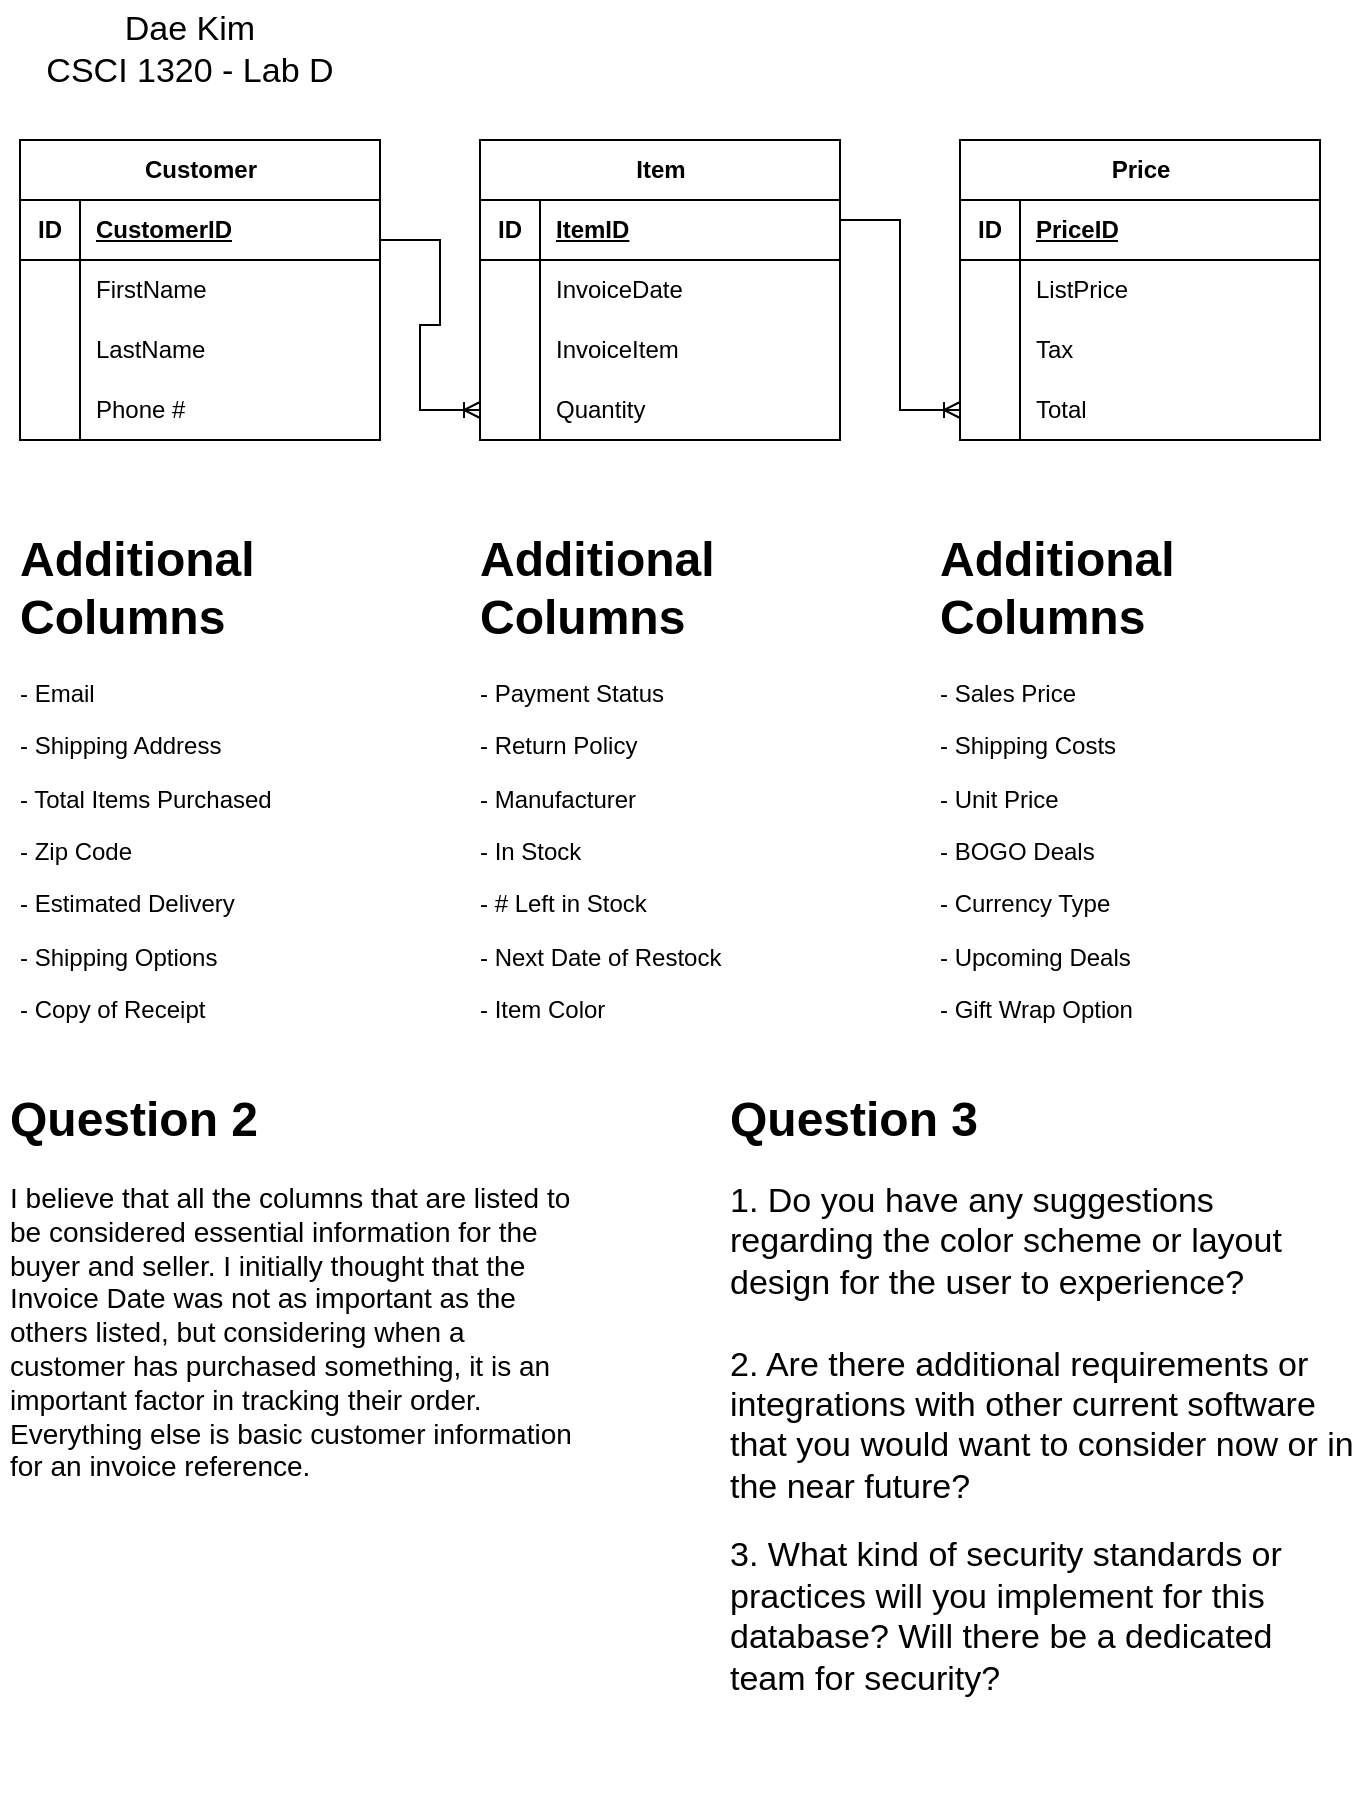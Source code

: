 <mxfile version="21.3.8" type="github">
  <diagram name="Page-1" id="cPFYDIt6cSk_nblVueXy">
    <mxGraphModel dx="1434" dy="707" grid="1" gridSize="10" guides="1" tooltips="1" connect="1" arrows="1" fold="1" page="1" pageScale="1" pageWidth="850" pageHeight="1100" math="0" shadow="0">
      <root>
        <mxCell id="0" />
        <mxCell id="1" parent="0" />
        <mxCell id="FNlmaIHmsqXyIJWMxyKv-1" value="Customer" style="shape=table;startSize=30;container=1;collapsible=1;childLayout=tableLayout;fixedRows=1;rowLines=0;fontStyle=1;align=center;resizeLast=1;html=1;" vertex="1" parent="1">
          <mxGeometry x="50" y="120" width="180" height="150" as="geometry" />
        </mxCell>
        <mxCell id="FNlmaIHmsqXyIJWMxyKv-2" value="" style="shape=tableRow;horizontal=0;startSize=0;swimlaneHead=0;swimlaneBody=0;fillColor=none;collapsible=0;dropTarget=0;points=[[0,0.5],[1,0.5]];portConstraint=eastwest;top=0;left=0;right=0;bottom=1;" vertex="1" parent="FNlmaIHmsqXyIJWMxyKv-1">
          <mxGeometry y="30" width="180" height="30" as="geometry" />
        </mxCell>
        <mxCell id="FNlmaIHmsqXyIJWMxyKv-3" value="ID" style="shape=partialRectangle;connectable=0;fillColor=none;top=0;left=0;bottom=0;right=0;fontStyle=1;overflow=hidden;whiteSpace=wrap;html=1;" vertex="1" parent="FNlmaIHmsqXyIJWMxyKv-2">
          <mxGeometry width="30" height="30" as="geometry">
            <mxRectangle width="30" height="30" as="alternateBounds" />
          </mxGeometry>
        </mxCell>
        <mxCell id="FNlmaIHmsqXyIJWMxyKv-4" value="CustomerID" style="shape=partialRectangle;connectable=0;fillColor=none;top=0;left=0;bottom=0;right=0;align=left;spacingLeft=6;fontStyle=5;overflow=hidden;whiteSpace=wrap;html=1;" vertex="1" parent="FNlmaIHmsqXyIJWMxyKv-2">
          <mxGeometry x="30" width="150" height="30" as="geometry">
            <mxRectangle width="150" height="30" as="alternateBounds" />
          </mxGeometry>
        </mxCell>
        <mxCell id="FNlmaIHmsqXyIJWMxyKv-5" value="" style="shape=tableRow;horizontal=0;startSize=0;swimlaneHead=0;swimlaneBody=0;fillColor=none;collapsible=0;dropTarget=0;points=[[0,0.5],[1,0.5]];portConstraint=eastwest;top=0;left=0;right=0;bottom=0;" vertex="1" parent="FNlmaIHmsqXyIJWMxyKv-1">
          <mxGeometry y="60" width="180" height="30" as="geometry" />
        </mxCell>
        <mxCell id="FNlmaIHmsqXyIJWMxyKv-6" value="" style="shape=partialRectangle;connectable=0;fillColor=none;top=0;left=0;bottom=0;right=0;editable=1;overflow=hidden;whiteSpace=wrap;html=1;" vertex="1" parent="FNlmaIHmsqXyIJWMxyKv-5">
          <mxGeometry width="30" height="30" as="geometry">
            <mxRectangle width="30" height="30" as="alternateBounds" />
          </mxGeometry>
        </mxCell>
        <mxCell id="FNlmaIHmsqXyIJWMxyKv-7" value="FirstName" style="shape=partialRectangle;connectable=0;fillColor=none;top=0;left=0;bottom=0;right=0;align=left;spacingLeft=6;overflow=hidden;whiteSpace=wrap;html=1;" vertex="1" parent="FNlmaIHmsqXyIJWMxyKv-5">
          <mxGeometry x="30" width="150" height="30" as="geometry">
            <mxRectangle width="150" height="30" as="alternateBounds" />
          </mxGeometry>
        </mxCell>
        <mxCell id="FNlmaIHmsqXyIJWMxyKv-8" value="" style="shape=tableRow;horizontal=0;startSize=0;swimlaneHead=0;swimlaneBody=0;fillColor=none;collapsible=0;dropTarget=0;points=[[0,0.5],[1,0.5]];portConstraint=eastwest;top=0;left=0;right=0;bottom=0;" vertex="1" parent="FNlmaIHmsqXyIJWMxyKv-1">
          <mxGeometry y="90" width="180" height="30" as="geometry" />
        </mxCell>
        <mxCell id="FNlmaIHmsqXyIJWMxyKv-9" value="" style="shape=partialRectangle;connectable=0;fillColor=none;top=0;left=0;bottom=0;right=0;editable=1;overflow=hidden;whiteSpace=wrap;html=1;" vertex="1" parent="FNlmaIHmsqXyIJWMxyKv-8">
          <mxGeometry width="30" height="30" as="geometry">
            <mxRectangle width="30" height="30" as="alternateBounds" />
          </mxGeometry>
        </mxCell>
        <mxCell id="FNlmaIHmsqXyIJWMxyKv-10" value="LastName" style="shape=partialRectangle;connectable=0;fillColor=none;top=0;left=0;bottom=0;right=0;align=left;spacingLeft=6;overflow=hidden;whiteSpace=wrap;html=1;" vertex="1" parent="FNlmaIHmsqXyIJWMxyKv-8">
          <mxGeometry x="30" width="150" height="30" as="geometry">
            <mxRectangle width="150" height="30" as="alternateBounds" />
          </mxGeometry>
        </mxCell>
        <mxCell id="FNlmaIHmsqXyIJWMxyKv-11" value="" style="shape=tableRow;horizontal=0;startSize=0;swimlaneHead=0;swimlaneBody=0;fillColor=none;collapsible=0;dropTarget=0;points=[[0,0.5],[1,0.5]];portConstraint=eastwest;top=0;left=0;right=0;bottom=0;" vertex="1" parent="FNlmaIHmsqXyIJWMxyKv-1">
          <mxGeometry y="120" width="180" height="30" as="geometry" />
        </mxCell>
        <mxCell id="FNlmaIHmsqXyIJWMxyKv-12" value="" style="shape=partialRectangle;connectable=0;fillColor=none;top=0;left=0;bottom=0;right=0;editable=1;overflow=hidden;whiteSpace=wrap;html=1;" vertex="1" parent="FNlmaIHmsqXyIJWMxyKv-11">
          <mxGeometry width="30" height="30" as="geometry">
            <mxRectangle width="30" height="30" as="alternateBounds" />
          </mxGeometry>
        </mxCell>
        <mxCell id="FNlmaIHmsqXyIJWMxyKv-13" value="Phone #" style="shape=partialRectangle;connectable=0;fillColor=none;top=0;left=0;bottom=0;right=0;align=left;spacingLeft=6;overflow=hidden;whiteSpace=wrap;html=1;" vertex="1" parent="FNlmaIHmsqXyIJWMxyKv-11">
          <mxGeometry x="30" width="150" height="30" as="geometry">
            <mxRectangle width="150" height="30" as="alternateBounds" />
          </mxGeometry>
        </mxCell>
        <mxCell id="FNlmaIHmsqXyIJWMxyKv-14" value="Item" style="shape=table;startSize=30;container=1;collapsible=1;childLayout=tableLayout;fixedRows=1;rowLines=0;fontStyle=1;align=center;resizeLast=1;html=1;" vertex="1" parent="1">
          <mxGeometry x="280" y="120" width="180" height="150" as="geometry" />
        </mxCell>
        <mxCell id="FNlmaIHmsqXyIJWMxyKv-15" value="" style="shape=tableRow;horizontal=0;startSize=0;swimlaneHead=0;swimlaneBody=0;fillColor=none;collapsible=0;dropTarget=0;points=[[0,0.5],[1,0.5]];portConstraint=eastwest;top=0;left=0;right=0;bottom=1;" vertex="1" parent="FNlmaIHmsqXyIJWMxyKv-14">
          <mxGeometry y="30" width="180" height="30" as="geometry" />
        </mxCell>
        <mxCell id="FNlmaIHmsqXyIJWMxyKv-16" value="ID" style="shape=partialRectangle;connectable=0;fillColor=none;top=0;left=0;bottom=0;right=0;fontStyle=1;overflow=hidden;whiteSpace=wrap;html=1;" vertex="1" parent="FNlmaIHmsqXyIJWMxyKv-15">
          <mxGeometry width="30" height="30" as="geometry">
            <mxRectangle width="30" height="30" as="alternateBounds" />
          </mxGeometry>
        </mxCell>
        <mxCell id="FNlmaIHmsqXyIJWMxyKv-17" value="ItemID" style="shape=partialRectangle;connectable=0;fillColor=none;top=0;left=0;bottom=0;right=0;align=left;spacingLeft=6;fontStyle=5;overflow=hidden;whiteSpace=wrap;html=1;" vertex="1" parent="FNlmaIHmsqXyIJWMxyKv-15">
          <mxGeometry x="30" width="150" height="30" as="geometry">
            <mxRectangle width="150" height="30" as="alternateBounds" />
          </mxGeometry>
        </mxCell>
        <mxCell id="FNlmaIHmsqXyIJWMxyKv-18" value="" style="shape=tableRow;horizontal=0;startSize=0;swimlaneHead=0;swimlaneBody=0;fillColor=none;collapsible=0;dropTarget=0;points=[[0,0.5],[1,0.5]];portConstraint=eastwest;top=0;left=0;right=0;bottom=0;" vertex="1" parent="FNlmaIHmsqXyIJWMxyKv-14">
          <mxGeometry y="60" width="180" height="30" as="geometry" />
        </mxCell>
        <mxCell id="FNlmaIHmsqXyIJWMxyKv-19" value="" style="shape=partialRectangle;connectable=0;fillColor=none;top=0;left=0;bottom=0;right=0;editable=1;overflow=hidden;whiteSpace=wrap;html=1;" vertex="1" parent="FNlmaIHmsqXyIJWMxyKv-18">
          <mxGeometry width="30" height="30" as="geometry">
            <mxRectangle width="30" height="30" as="alternateBounds" />
          </mxGeometry>
        </mxCell>
        <mxCell id="FNlmaIHmsqXyIJWMxyKv-20" value="InvoiceDate" style="shape=partialRectangle;connectable=0;fillColor=none;top=0;left=0;bottom=0;right=0;align=left;spacingLeft=6;overflow=hidden;whiteSpace=wrap;html=1;" vertex="1" parent="FNlmaIHmsqXyIJWMxyKv-18">
          <mxGeometry x="30" width="150" height="30" as="geometry">
            <mxRectangle width="150" height="30" as="alternateBounds" />
          </mxGeometry>
        </mxCell>
        <mxCell id="FNlmaIHmsqXyIJWMxyKv-21" value="" style="shape=tableRow;horizontal=0;startSize=0;swimlaneHead=0;swimlaneBody=0;fillColor=none;collapsible=0;dropTarget=0;points=[[0,0.5],[1,0.5]];portConstraint=eastwest;top=0;left=0;right=0;bottom=0;" vertex="1" parent="FNlmaIHmsqXyIJWMxyKv-14">
          <mxGeometry y="90" width="180" height="30" as="geometry" />
        </mxCell>
        <mxCell id="FNlmaIHmsqXyIJWMxyKv-22" value="" style="shape=partialRectangle;connectable=0;fillColor=none;top=0;left=0;bottom=0;right=0;editable=1;overflow=hidden;whiteSpace=wrap;html=1;" vertex="1" parent="FNlmaIHmsqXyIJWMxyKv-21">
          <mxGeometry width="30" height="30" as="geometry">
            <mxRectangle width="30" height="30" as="alternateBounds" />
          </mxGeometry>
        </mxCell>
        <mxCell id="FNlmaIHmsqXyIJWMxyKv-23" value="InvoiceItem" style="shape=partialRectangle;connectable=0;fillColor=none;top=0;left=0;bottom=0;right=0;align=left;spacingLeft=6;overflow=hidden;whiteSpace=wrap;html=1;" vertex="1" parent="FNlmaIHmsqXyIJWMxyKv-21">
          <mxGeometry x="30" width="150" height="30" as="geometry">
            <mxRectangle width="150" height="30" as="alternateBounds" />
          </mxGeometry>
        </mxCell>
        <mxCell id="FNlmaIHmsqXyIJWMxyKv-24" value="" style="shape=tableRow;horizontal=0;startSize=0;swimlaneHead=0;swimlaneBody=0;fillColor=none;collapsible=0;dropTarget=0;points=[[0,0.5],[1,0.5]];portConstraint=eastwest;top=0;left=0;right=0;bottom=0;" vertex="1" parent="FNlmaIHmsqXyIJWMxyKv-14">
          <mxGeometry y="120" width="180" height="30" as="geometry" />
        </mxCell>
        <mxCell id="FNlmaIHmsqXyIJWMxyKv-25" value="" style="shape=partialRectangle;connectable=0;fillColor=none;top=0;left=0;bottom=0;right=0;editable=1;overflow=hidden;whiteSpace=wrap;html=1;" vertex="1" parent="FNlmaIHmsqXyIJWMxyKv-24">
          <mxGeometry width="30" height="30" as="geometry">
            <mxRectangle width="30" height="30" as="alternateBounds" />
          </mxGeometry>
        </mxCell>
        <mxCell id="FNlmaIHmsqXyIJWMxyKv-26" value="Quantity" style="shape=partialRectangle;connectable=0;fillColor=none;top=0;left=0;bottom=0;right=0;align=left;spacingLeft=6;overflow=hidden;whiteSpace=wrap;html=1;" vertex="1" parent="FNlmaIHmsqXyIJWMxyKv-24">
          <mxGeometry x="30" width="150" height="30" as="geometry">
            <mxRectangle width="150" height="30" as="alternateBounds" />
          </mxGeometry>
        </mxCell>
        <mxCell id="FNlmaIHmsqXyIJWMxyKv-27" value="Price" style="shape=table;startSize=30;container=1;collapsible=1;childLayout=tableLayout;fixedRows=1;rowLines=0;fontStyle=1;align=center;resizeLast=1;html=1;" vertex="1" parent="1">
          <mxGeometry x="520" y="120" width="180" height="150" as="geometry" />
        </mxCell>
        <mxCell id="FNlmaIHmsqXyIJWMxyKv-28" value="" style="shape=tableRow;horizontal=0;startSize=0;swimlaneHead=0;swimlaneBody=0;fillColor=none;collapsible=0;dropTarget=0;points=[[0,0.5],[1,0.5]];portConstraint=eastwest;top=0;left=0;right=0;bottom=1;" vertex="1" parent="FNlmaIHmsqXyIJWMxyKv-27">
          <mxGeometry y="30" width="180" height="30" as="geometry" />
        </mxCell>
        <mxCell id="FNlmaIHmsqXyIJWMxyKv-29" value="ID" style="shape=partialRectangle;connectable=0;fillColor=none;top=0;left=0;bottom=0;right=0;fontStyle=1;overflow=hidden;whiteSpace=wrap;html=1;" vertex="1" parent="FNlmaIHmsqXyIJWMxyKv-28">
          <mxGeometry width="30" height="30" as="geometry">
            <mxRectangle width="30" height="30" as="alternateBounds" />
          </mxGeometry>
        </mxCell>
        <mxCell id="FNlmaIHmsqXyIJWMxyKv-30" value="PriceID" style="shape=partialRectangle;connectable=0;fillColor=none;top=0;left=0;bottom=0;right=0;align=left;spacingLeft=6;fontStyle=5;overflow=hidden;whiteSpace=wrap;html=1;" vertex="1" parent="FNlmaIHmsqXyIJWMxyKv-28">
          <mxGeometry x="30" width="150" height="30" as="geometry">
            <mxRectangle width="150" height="30" as="alternateBounds" />
          </mxGeometry>
        </mxCell>
        <mxCell id="FNlmaIHmsqXyIJWMxyKv-31" value="" style="shape=tableRow;horizontal=0;startSize=0;swimlaneHead=0;swimlaneBody=0;fillColor=none;collapsible=0;dropTarget=0;points=[[0,0.5],[1,0.5]];portConstraint=eastwest;top=0;left=0;right=0;bottom=0;" vertex="1" parent="FNlmaIHmsqXyIJWMxyKv-27">
          <mxGeometry y="60" width="180" height="30" as="geometry" />
        </mxCell>
        <mxCell id="FNlmaIHmsqXyIJWMxyKv-32" value="" style="shape=partialRectangle;connectable=0;fillColor=none;top=0;left=0;bottom=0;right=0;editable=1;overflow=hidden;whiteSpace=wrap;html=1;" vertex="1" parent="FNlmaIHmsqXyIJWMxyKv-31">
          <mxGeometry width="30" height="30" as="geometry">
            <mxRectangle width="30" height="30" as="alternateBounds" />
          </mxGeometry>
        </mxCell>
        <mxCell id="FNlmaIHmsqXyIJWMxyKv-33" value="ListPrice" style="shape=partialRectangle;connectable=0;fillColor=none;top=0;left=0;bottom=0;right=0;align=left;spacingLeft=6;overflow=hidden;whiteSpace=wrap;html=1;" vertex="1" parent="FNlmaIHmsqXyIJWMxyKv-31">
          <mxGeometry x="30" width="150" height="30" as="geometry">
            <mxRectangle width="150" height="30" as="alternateBounds" />
          </mxGeometry>
        </mxCell>
        <mxCell id="FNlmaIHmsqXyIJWMxyKv-34" value="" style="shape=tableRow;horizontal=0;startSize=0;swimlaneHead=0;swimlaneBody=0;fillColor=none;collapsible=0;dropTarget=0;points=[[0,0.5],[1,0.5]];portConstraint=eastwest;top=0;left=0;right=0;bottom=0;" vertex="1" parent="FNlmaIHmsqXyIJWMxyKv-27">
          <mxGeometry y="90" width="180" height="30" as="geometry" />
        </mxCell>
        <mxCell id="FNlmaIHmsqXyIJWMxyKv-35" value="" style="shape=partialRectangle;connectable=0;fillColor=none;top=0;left=0;bottom=0;right=0;editable=1;overflow=hidden;whiteSpace=wrap;html=1;" vertex="1" parent="FNlmaIHmsqXyIJWMxyKv-34">
          <mxGeometry width="30" height="30" as="geometry">
            <mxRectangle width="30" height="30" as="alternateBounds" />
          </mxGeometry>
        </mxCell>
        <mxCell id="FNlmaIHmsqXyIJWMxyKv-36" value="Tax" style="shape=partialRectangle;connectable=0;fillColor=none;top=0;left=0;bottom=0;right=0;align=left;spacingLeft=6;overflow=hidden;whiteSpace=wrap;html=1;" vertex="1" parent="FNlmaIHmsqXyIJWMxyKv-34">
          <mxGeometry x="30" width="150" height="30" as="geometry">
            <mxRectangle width="150" height="30" as="alternateBounds" />
          </mxGeometry>
        </mxCell>
        <mxCell id="FNlmaIHmsqXyIJWMxyKv-37" value="" style="shape=tableRow;horizontal=0;startSize=0;swimlaneHead=0;swimlaneBody=0;fillColor=none;collapsible=0;dropTarget=0;points=[[0,0.5],[1,0.5]];portConstraint=eastwest;top=0;left=0;right=0;bottom=0;" vertex="1" parent="FNlmaIHmsqXyIJWMxyKv-27">
          <mxGeometry y="120" width="180" height="30" as="geometry" />
        </mxCell>
        <mxCell id="FNlmaIHmsqXyIJWMxyKv-38" value="" style="shape=partialRectangle;connectable=0;fillColor=none;top=0;left=0;bottom=0;right=0;editable=1;overflow=hidden;whiteSpace=wrap;html=1;" vertex="1" parent="FNlmaIHmsqXyIJWMxyKv-37">
          <mxGeometry width="30" height="30" as="geometry">
            <mxRectangle width="30" height="30" as="alternateBounds" />
          </mxGeometry>
        </mxCell>
        <mxCell id="FNlmaIHmsqXyIJWMxyKv-39" value="Total" style="shape=partialRectangle;connectable=0;fillColor=none;top=0;left=0;bottom=0;right=0;align=left;spacingLeft=6;overflow=hidden;whiteSpace=wrap;html=1;" vertex="1" parent="FNlmaIHmsqXyIJWMxyKv-37">
          <mxGeometry x="30" width="150" height="30" as="geometry">
            <mxRectangle width="150" height="30" as="alternateBounds" />
          </mxGeometry>
        </mxCell>
        <mxCell id="FNlmaIHmsqXyIJWMxyKv-44" value="&lt;h1&gt;Additional Columns&lt;br&gt;&lt;/h1&gt;&lt;p&gt;- Email&lt;/p&gt;&lt;p&gt;- Shipping Address&lt;/p&gt;&lt;p&gt;- Total Items Purchased&lt;/p&gt;&lt;p&gt;- Zip Code&lt;/p&gt;&lt;p&gt;- Estimated Delivery&lt;/p&gt;&lt;p&gt;- Shipping Options&lt;/p&gt;&lt;p&gt;- Copy of Receipt&lt;br&gt;&lt;/p&gt;" style="text;html=1;strokeColor=none;fillColor=none;spacing=5;spacingTop=-20;whiteSpace=wrap;overflow=hidden;rounded=0;" vertex="1" parent="1">
          <mxGeometry x="45" y="310" width="190" height="280" as="geometry" />
        </mxCell>
        <mxCell id="FNlmaIHmsqXyIJWMxyKv-46" value="&lt;h1&gt;Additional Columns&lt;br&gt;&lt;/h1&gt;&lt;p&gt;- Payment Status&lt;br&gt;&lt;/p&gt;&lt;p&gt;- Return Policy&lt;br&gt;&lt;/p&gt;&lt;p&gt;- Manufacturer&lt;br&gt;&lt;/p&gt;&lt;p&gt;- In Stock&lt;/p&gt;&lt;p&gt;- # Left in Stock&lt;br&gt;&lt;/p&gt;&lt;p&gt;- Next Date of Restock&lt;br&gt;&lt;/p&gt;&lt;p&gt;- Item Color&lt;br&gt;&lt;/p&gt;" style="text;html=1;strokeColor=none;fillColor=none;spacing=5;spacingTop=-20;whiteSpace=wrap;overflow=hidden;rounded=0;" vertex="1" parent="1">
          <mxGeometry x="275" y="310" width="190" height="290" as="geometry" />
        </mxCell>
        <mxCell id="FNlmaIHmsqXyIJWMxyKv-47" value="&lt;h1&gt;Additional Columns&lt;br&gt;&lt;/h1&gt;&lt;p&gt;- Sales Price&lt;br&gt;&lt;/p&gt;&lt;p&gt;- Shipping Costs&lt;br&gt;&lt;/p&gt;&lt;p&gt;- Unit Price&lt;br&gt;&lt;/p&gt;&lt;p&gt;- BOGO Deals&lt;/p&gt;&lt;p&gt;- Currency Type&lt;br&gt;&lt;/p&gt;&lt;p&gt;- Upcoming Deals&lt;br&gt;&lt;/p&gt;&lt;p&gt;- Gift Wrap Option&lt;br&gt;&lt;/p&gt;" style="text;html=1;strokeColor=none;fillColor=none;spacing=5;spacingTop=-20;whiteSpace=wrap;overflow=hidden;rounded=0;" vertex="1" parent="1">
          <mxGeometry x="505" y="310" width="190" height="290" as="geometry" />
        </mxCell>
        <mxCell id="FNlmaIHmsqXyIJWMxyKv-48" value="&lt;div style=&quot;font-size: 17px;&quot;&gt;Dae Kim&lt;/div&gt;&lt;div style=&quot;font-size: 17px;&quot;&gt;CSCI 1320 - Lab D&lt;br style=&quot;font-size: 17px;&quot;&gt;&lt;/div&gt;" style="text;html=1;strokeColor=none;fillColor=none;align=center;verticalAlign=middle;whiteSpace=wrap;rounded=0;strokeWidth=3;fontSize=17;" vertex="1" parent="1">
          <mxGeometry x="50" y="50" width="170" height="50" as="geometry" />
        </mxCell>
        <mxCell id="FNlmaIHmsqXyIJWMxyKv-50" value="&lt;h1&gt;Question 2&lt;br&gt;&lt;/h1&gt;&lt;p style=&quot;font-size: 14px;&quot;&gt;&lt;font style=&quot;font-size: 14px;&quot;&gt;I believe that all the columns that are listed to be considered essential information for the buyer and seller. I initially thought that the Invoice Date was not as important as the others listed, but considering when a customer has purchased something, it is an important factor in tracking their order. Everything else is basic customer information for an invoice reference.&lt;br&gt;&lt;/font&gt;&lt;/p&gt;" style="text;html=1;strokeColor=none;fillColor=none;spacing=5;spacingTop=-20;whiteSpace=wrap;overflow=hidden;rounded=0;" vertex="1" parent="1">
          <mxGeometry x="40" y="590" width="290" height="220" as="geometry" />
        </mxCell>
        <mxCell id="FNlmaIHmsqXyIJWMxyKv-51" value="&lt;h1&gt;Question 3&lt;/h1&gt;&lt;div style=&quot;font-size: 17px;&quot;&gt;&lt;font style=&quot;font-size: 17px;&quot;&gt;1. Do you have any suggestions regarding the color scheme or layout design for the user to experience?&lt;br&gt;&lt;/font&gt;&lt;/div&gt;&lt;div style=&quot;font-size: 17px;&quot;&gt;&lt;font style=&quot;font-size: 17px;&quot;&gt;&lt;br&gt;&lt;/font&gt;&lt;/div&gt;&lt;div style=&quot;font-size: 17px;&quot;&gt;&lt;font style=&quot;font-size: 17px;&quot;&gt;2. Are there additional requirements or integrations with other current software that you would want to consider now or in the near future?&lt;br&gt;&lt;/font&gt;&lt;/div&gt;&lt;div&gt;&lt;br&gt;&lt;/div&gt;&lt;div style=&quot;font-size: 17px;&quot;&gt;&lt;font style=&quot;font-size: 17px;&quot;&gt;3. What kind of security standards or practices will you implement for this database? Will there be a dedicated team for security?&lt;br&gt;&lt;/font&gt;&lt;/div&gt;" style="text;html=1;strokeColor=none;fillColor=none;spacing=5;spacingTop=-20;whiteSpace=wrap;overflow=hidden;rounded=0;" vertex="1" parent="1">
          <mxGeometry x="400" y="590" width="320" height="360" as="geometry" />
        </mxCell>
        <mxCell id="FNlmaIHmsqXyIJWMxyKv-52" value="" style="edgeStyle=entityRelationEdgeStyle;fontSize=12;html=1;endArrow=ERoneToMany;rounded=0;entryX=0;entryY=0.5;entryDx=0;entryDy=0;" edge="1" parent="1" target="FNlmaIHmsqXyIJWMxyKv-24">
          <mxGeometry width="100" height="100" relative="1" as="geometry">
            <mxPoint x="230" y="170" as="sourcePoint" />
            <mxPoint x="320" y="70" as="targetPoint" />
          </mxGeometry>
        </mxCell>
        <mxCell id="FNlmaIHmsqXyIJWMxyKv-53" value="" style="edgeStyle=entityRelationEdgeStyle;fontSize=12;html=1;endArrow=ERoneToMany;rounded=0;" edge="1" parent="1" target="FNlmaIHmsqXyIJWMxyKv-37">
          <mxGeometry width="100" height="100" relative="1" as="geometry">
            <mxPoint x="460" y="160" as="sourcePoint" />
            <mxPoint x="520" y="245" as="targetPoint" />
          </mxGeometry>
        </mxCell>
      </root>
    </mxGraphModel>
  </diagram>
</mxfile>
